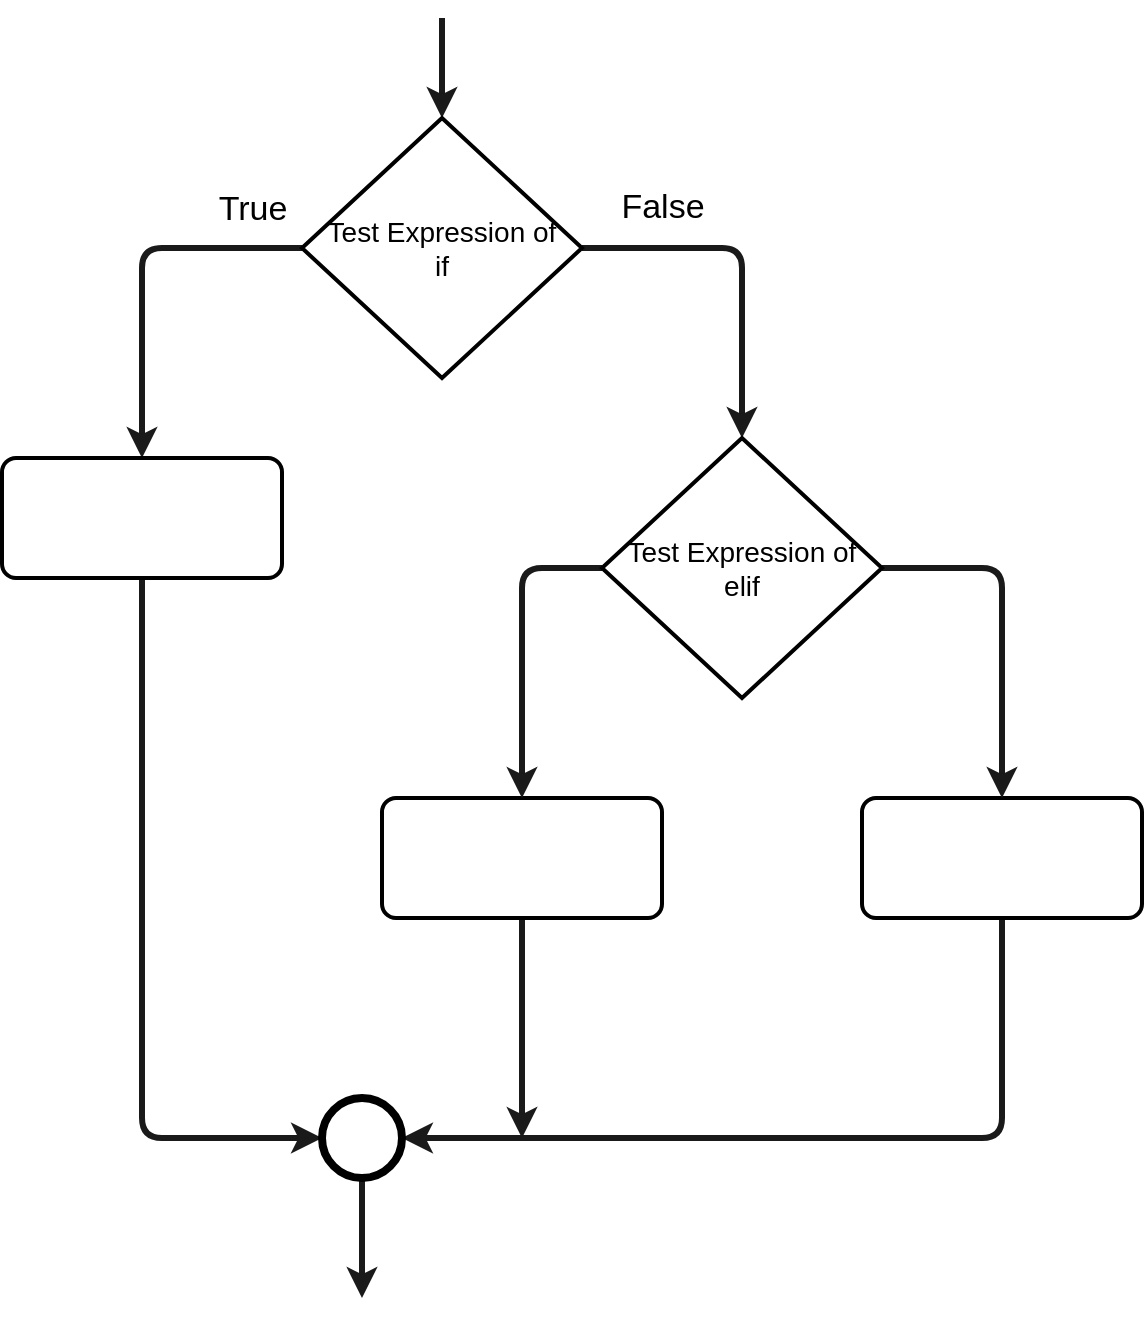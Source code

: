 <mxfile>
    <diagram id="OPZqAf_z1_cZxfnkRMr-" name="Page-1">
        <mxGraphModel dx="760" dy="410" grid="1" gridSize="10" guides="1" tooltips="1" connect="1" arrows="1" fold="1" page="1" pageScale="1" pageWidth="1100" pageHeight="1700" background="#ffffff" math="0" shadow="0">
            <root>
                <mxCell id="0"/>
                <mxCell id="1" parent="0"/>
                <mxCell id="9" style="edgeStyle=none;html=1;exitX=0.5;exitY=1;exitDx=0;exitDy=0;entryX=0.5;entryY=0;entryDx=0;entryDy=0;entryPerimeter=0;fontSize=14;strokeColor=#1A1A1A;strokeWidth=3;" edge="1" parent="1" target="4">
                    <mxGeometry relative="1" as="geometry">
                        <mxPoint x="330" y="420" as="sourcePoint"/>
                    </mxGeometry>
                </mxCell>
                <mxCell id="25" style="edgeStyle=none;html=1;exitX=1;exitY=0.5;exitDx=0;exitDy=0;exitPerimeter=0;entryX=0.5;entryY=0;entryDx=0;entryDy=0;fontSize=14;fontColor=#FFFFFF;strokeColor=#1A1A1A;strokeWidth=3;entryPerimeter=0;" edge="1" parent="1" source="4" target="41">
                    <mxGeometry relative="1" as="geometry">
                        <mxPoint x="480" y="620" as="targetPoint"/>
                        <Array as="points">
                            <mxPoint x="480" y="535"/>
                        </Array>
                    </mxGeometry>
                </mxCell>
                <mxCell id="29" style="edgeStyle=none;html=1;exitX=0;exitY=0.5;exitDx=0;exitDy=0;exitPerimeter=0;entryX=0.5;entryY=0;entryDx=0;entryDy=0;fontSize=14;fontColor=#FFFFFF;strokeColor=#1A1A1A;strokeWidth=3;" edge="1" parent="1" source="4" target="38">
                    <mxGeometry relative="1" as="geometry">
                        <mxPoint x="180" y="610" as="targetPoint"/>
                        <Array as="points">
                            <mxPoint x="180" y="535"/>
                        </Array>
                    </mxGeometry>
                </mxCell>
                <mxCell id="4" value="&lt;span style=&quot;font-size: 14px&quot;&gt;Test Expression of &lt;br&gt;if&lt;/span&gt;" style="strokeWidth=2;html=1;shape=mxgraph.flowchart.decision;whiteSpace=wrap;" vertex="1" parent="1">
                    <mxGeometry x="260" y="470" width="140" height="130" as="geometry"/>
                </mxCell>
                <mxCell id="16" value="&lt;font color=&quot;#000000&quot; style=&quot;line-height: 1.5 ; font-size: 17px&quot;&gt;True&lt;/font&gt;" style="text;html=1;resizable=0;autosize=1;align=center;verticalAlign=middle;points=[];fillColor=none;strokeColor=none;rounded=0;fontSize=14;strokeWidth=4;" vertex="1" parent="1">
                    <mxGeometry x="210" y="500" width="50" height="30" as="geometry"/>
                </mxCell>
                <mxCell id="17" value="False" style="text;html=1;resizable=0;autosize=1;align=center;verticalAlign=middle;points=[];fillColor=none;strokeColor=none;rounded=0;fontSize=17;fontColor=#000000;" vertex="1" parent="1">
                    <mxGeometry x="410" y="500" width="60" height="30" as="geometry"/>
                </mxCell>
                <mxCell id="45" style="edgeStyle=none;html=1;exitX=0.5;exitY=1;exitDx=0;exitDy=0;entryX=0;entryY=0.5;entryDx=0;entryDy=0;entryPerimeter=0;fontSize=14;fontColor=#FFFFFF;strokeColor=#1A1A1A;strokeWidth=3;" edge="1" parent="1" source="38" target="44">
                    <mxGeometry relative="1" as="geometry">
                        <Array as="points">
                            <mxPoint x="180" y="980"/>
                        </Array>
                    </mxGeometry>
                </mxCell>
                <mxCell id="38" value="Body of if&amp;nbsp;" style="rounded=1;whiteSpace=wrap;html=1;absoluteArcSize=1;arcSize=14;strokeWidth=2;fontSize=14;fontColor=#FFFFFF;" vertex="1" parent="1">
                    <mxGeometry x="110" y="640" width="140" height="60" as="geometry"/>
                </mxCell>
                <mxCell id="46" style="edgeStyle=none;html=1;exitX=0.5;exitY=1;exitDx=0;exitDy=0;entryX=1;entryY=0.5;entryDx=0;entryDy=0;entryPerimeter=0;fontSize=14;fontColor=#FFFFFF;strokeColor=#1A1A1A;strokeWidth=3;" edge="1" parent="1" source="39" target="44">
                    <mxGeometry relative="1" as="geometry">
                        <Array as="points">
                            <mxPoint x="610" y="980"/>
                        </Array>
                    </mxGeometry>
                </mxCell>
                <mxCell id="39" value="Body of else" style="rounded=1;whiteSpace=wrap;html=1;absoluteArcSize=1;arcSize=14;strokeWidth=2;fontSize=14;fontColor=#FFFFFF;" vertex="1" parent="1">
                    <mxGeometry x="540" y="810" width="140" height="60" as="geometry"/>
                </mxCell>
                <mxCell id="47" style="edgeStyle=none;html=1;exitX=0.5;exitY=1;exitDx=0;exitDy=0;fontSize=14;fontColor=#FFFFFF;strokeColor=#1A1A1A;strokeWidth=3;" edge="1" parent="1" source="40">
                    <mxGeometry relative="1" as="geometry">
                        <mxPoint x="370" y="980" as="targetPoint"/>
                    </mxGeometry>
                </mxCell>
                <mxCell id="40" value="Body of elif&amp;nbsp;" style="rounded=1;whiteSpace=wrap;html=1;absoluteArcSize=1;arcSize=14;strokeWidth=2;fontSize=14;fontColor=#FFFFFF;" vertex="1" parent="1">
                    <mxGeometry x="300" y="810" width="140" height="60" as="geometry"/>
                </mxCell>
                <mxCell id="42" style="edgeStyle=none;html=1;exitX=0;exitY=0.5;exitDx=0;exitDy=0;exitPerimeter=0;entryX=0.5;entryY=0;entryDx=0;entryDy=0;fontSize=14;fontColor=#FFFFFF;strokeColor=#1A1A1A;strokeWidth=3;" edge="1" parent="1" source="41" target="40">
                    <mxGeometry relative="1" as="geometry">
                        <Array as="points">
                            <mxPoint x="370" y="695"/>
                        </Array>
                    </mxGeometry>
                </mxCell>
                <mxCell id="43" style="edgeStyle=none;html=1;exitX=1;exitY=0.5;exitDx=0;exitDy=0;exitPerimeter=0;entryX=0.5;entryY=0;entryDx=0;entryDy=0;fontSize=14;fontColor=#FFFFFF;strokeColor=#1A1A1A;strokeWidth=3;" edge="1" parent="1" source="41" target="39">
                    <mxGeometry relative="1" as="geometry">
                        <Array as="points">
                            <mxPoint x="610" y="695"/>
                        </Array>
                    </mxGeometry>
                </mxCell>
                <mxCell id="41" value="&lt;span style=&quot;font-size: 14px&quot;&gt;Test Expression of &lt;br&gt;elif&lt;br&gt;&lt;/span&gt;" style="strokeWidth=2;html=1;shape=mxgraph.flowchart.decision;whiteSpace=wrap;" vertex="1" parent="1">
                    <mxGeometry x="410" y="630" width="140" height="130" as="geometry"/>
                </mxCell>
                <mxCell id="48" style="edgeStyle=none;html=1;exitX=0.5;exitY=1;exitDx=0;exitDy=0;exitPerimeter=0;fontSize=14;fontColor=#FFFFFF;strokeColor=#1A1A1A;strokeWidth=3;" edge="1" parent="1" source="44">
                    <mxGeometry relative="1" as="geometry">
                        <mxPoint x="290" y="1060" as="targetPoint"/>
                    </mxGeometry>
                </mxCell>
                <mxCell id="44" value="" style="verticalLabelPosition=bottom;verticalAlign=top;html=1;shape=mxgraph.flowchart.on-page_reference;fontSize=14;fontColor=#FFFFFF;strokeWidth=4;" vertex="1" parent="1">
                    <mxGeometry x="270" y="960" width="40" height="40" as="geometry"/>
                </mxCell>
            </root>
        </mxGraphModel>
    </diagram>
</mxfile>